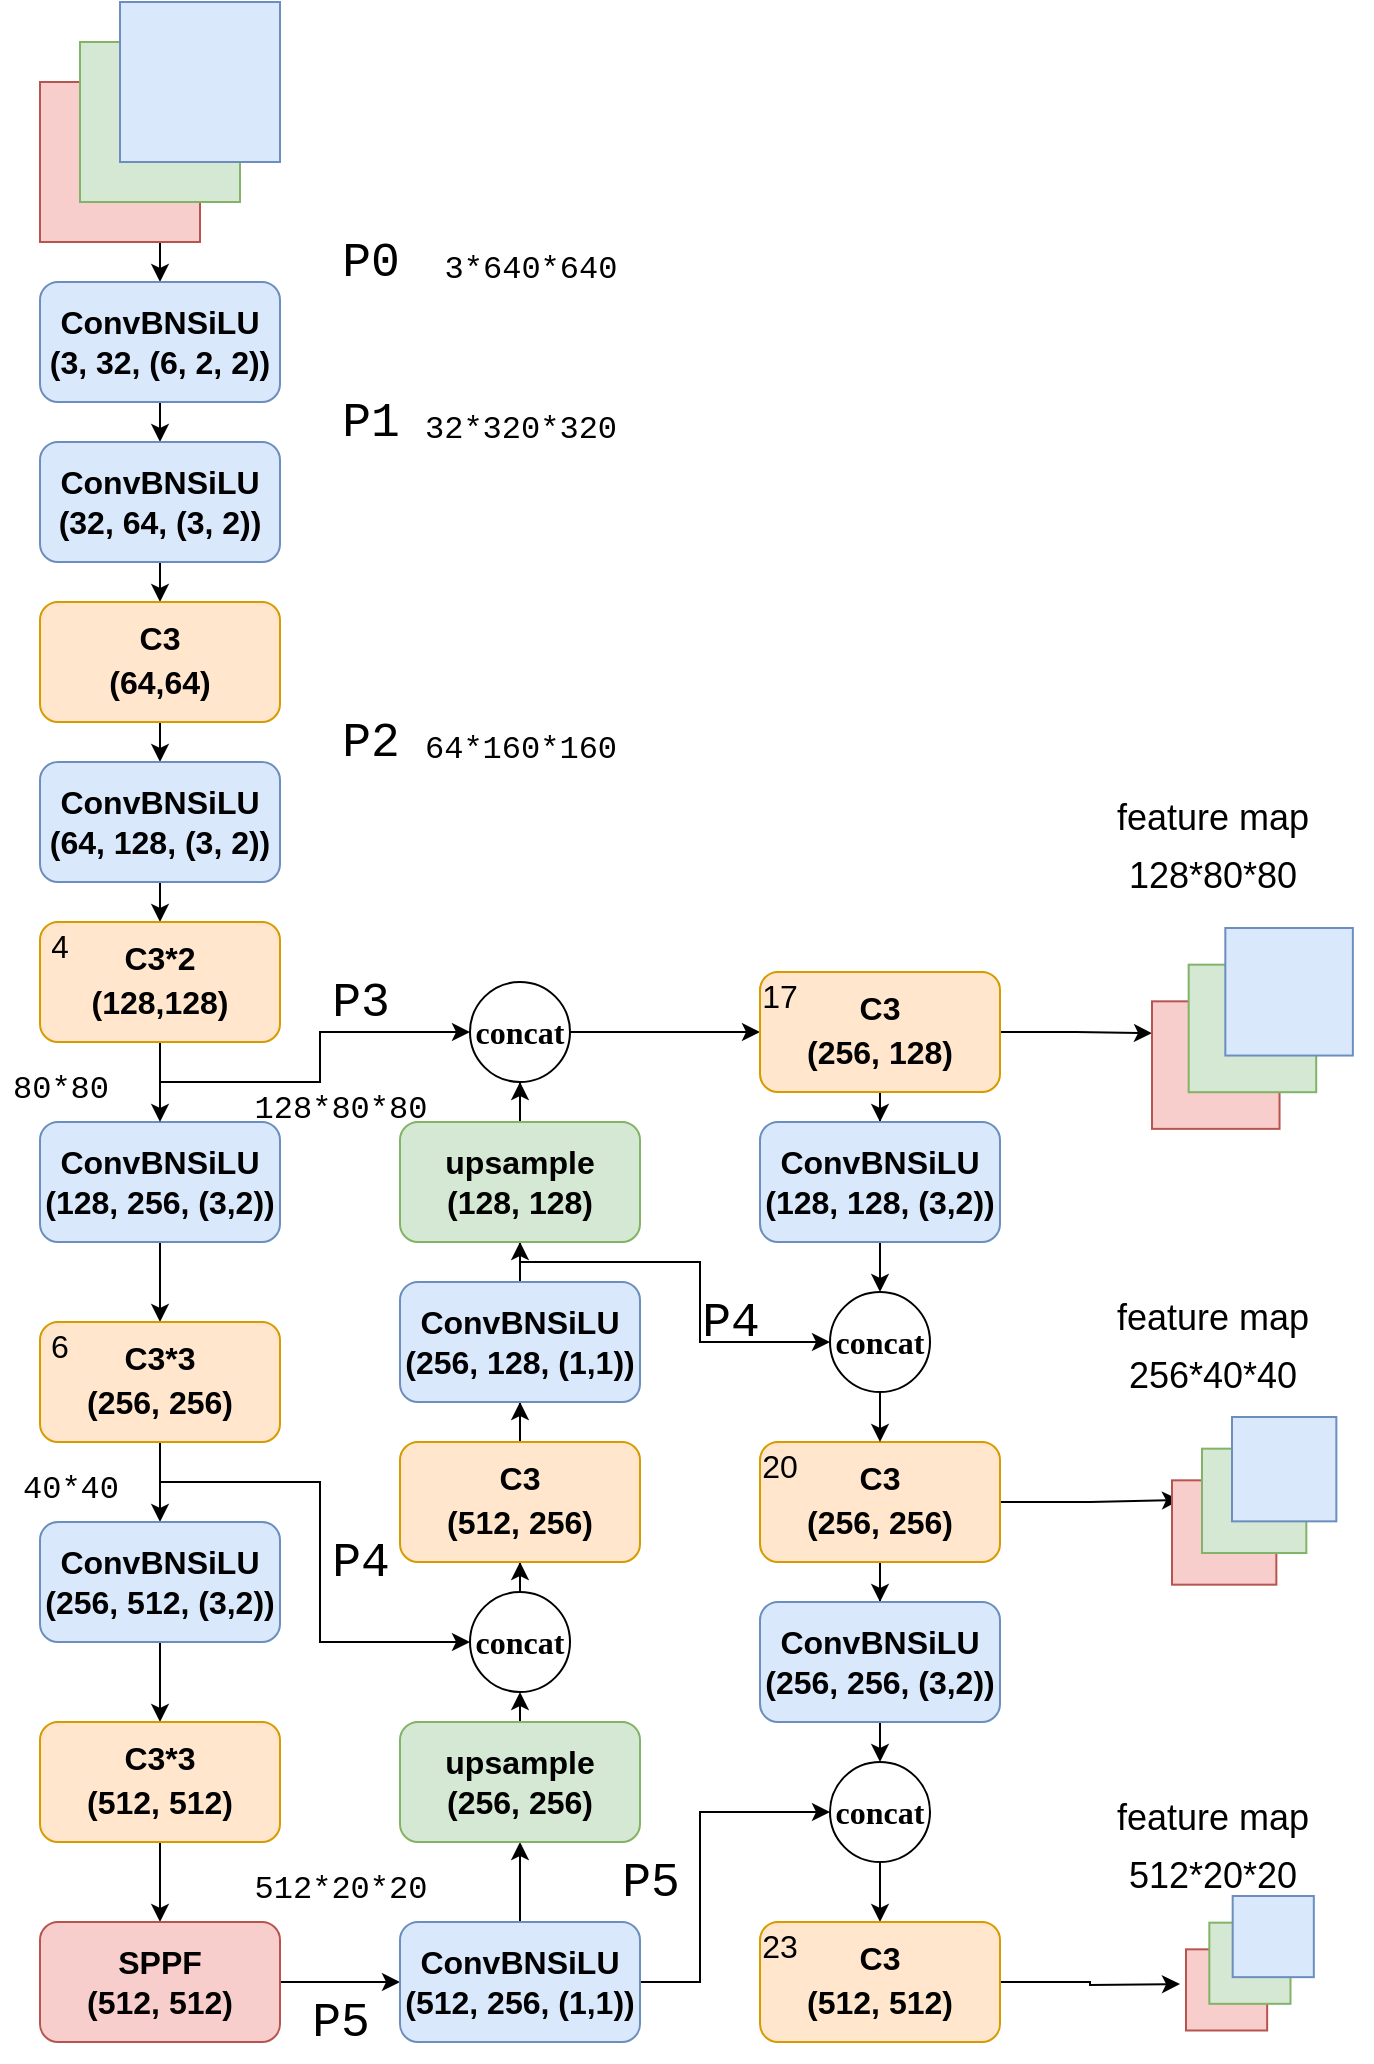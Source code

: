 <mxfile version="20.8.23" type="github" pages="2">
  <diagram name="第 1 页" id="JUju-SfDc5GeivV5sUrn">
    <mxGraphModel dx="820" dy="890" grid="1" gridSize="10" guides="1" tooltips="1" connect="1" arrows="1" fold="1" page="1" pageScale="1" pageWidth="827" pageHeight="1169" math="0" shadow="0">
      <root>
        <mxCell id="0" />
        <mxCell id="1" parent="0" />
        <mxCell id="3-Fe06T2kwL8zZiIl-PU-5" style="edgeStyle=orthogonalEdgeStyle;rounded=0;orthogonalLoop=1;jettySize=auto;html=1;exitX=0.5;exitY=1;exitDx=0;exitDy=0;" parent="1" source="3-Fe06T2kwL8zZiIl-PU-2" target="3-Fe06T2kwL8zZiIl-PU-4" edge="1">
          <mxGeometry relative="1" as="geometry" />
        </mxCell>
        <mxCell id="3-Fe06T2kwL8zZiIl-PU-10" style="edgeStyle=orthogonalEdgeStyle;rounded=0;orthogonalLoop=1;jettySize=auto;html=1;exitX=0.5;exitY=1;exitDx=0;exitDy=0;entryX=0.5;entryY=0;entryDx=0;entryDy=0;fontFamily=Courier New;fontSize=16;" parent="1" source="3-Fe06T2kwL8zZiIl-PU-4" target="3-Fe06T2kwL8zZiIl-PU-9" edge="1">
          <mxGeometry relative="1" as="geometry" />
        </mxCell>
        <mxCell id="3-Fe06T2kwL8zZiIl-PU-4" value="&lt;font style=&quot;font-size: 16px;&quot;&gt;&lt;b&gt;ConvBNSiLU&lt;br&gt;(3, 32, (6, 2, 2))&lt;/b&gt;&lt;br&gt;&lt;/font&gt;" style="rounded=1;whiteSpace=wrap;html=1;fillColor=#dae8fc;strokeColor=#6c8ebf;" parent="1" vertex="1">
          <mxGeometry x="30" y="260" width="120" height="60" as="geometry" />
        </mxCell>
        <mxCell id="3-Fe06T2kwL8zZiIl-PU-6" value="&lt;span style=&quot;font-weight: normal;&quot;&gt;&lt;font style=&quot;font-size: 16px;&quot; face=&quot;Courier New&quot;&gt;3*640*640&lt;/font&gt;&lt;/span&gt;" style="text;strokeColor=none;fillColor=none;html=1;fontSize=24;fontStyle=1;verticalAlign=middle;align=center;" parent="1" vertex="1">
          <mxGeometry x="225" y="230" width="100" height="40" as="geometry" />
        </mxCell>
        <mxCell id="3-Fe06T2kwL8zZiIl-PU-20" style="edgeStyle=orthogonalEdgeStyle;rounded=0;orthogonalLoop=1;jettySize=auto;html=1;exitX=0.5;exitY=1;exitDx=0;exitDy=0;entryX=0.5;entryY=0;entryDx=0;entryDy=0;fontFamily=Helvetica;fontSize=16;" parent="1" source="3-Fe06T2kwL8zZiIl-PU-9" target="3-Fe06T2kwL8zZiIl-PU-15" edge="1">
          <mxGeometry relative="1" as="geometry" />
        </mxCell>
        <mxCell id="3-Fe06T2kwL8zZiIl-PU-9" value="&lt;font style=&quot;font-size: 16px;&quot;&gt;&lt;b&gt;ConvBNSiLU&lt;br&gt;(32, 64, (3, 2))&lt;/b&gt;&lt;br&gt;&lt;/font&gt;" style="rounded=1;whiteSpace=wrap;html=1;fillColor=#dae8fc;strokeColor=#6c8ebf;" parent="1" vertex="1">
          <mxGeometry x="30" y="340" width="120" height="60" as="geometry" />
        </mxCell>
        <mxCell id="3-Fe06T2kwL8zZiIl-PU-11" value="&lt;span style=&quot;font-weight: normal;&quot;&gt;&lt;font style=&quot;font-size: 16px;&quot; face=&quot;Courier New&quot;&gt;32*320*320&lt;/font&gt;&lt;/span&gt;" style="text;strokeColor=none;fillColor=none;html=1;fontSize=24;fontStyle=1;verticalAlign=middle;align=center;" parent="1" vertex="1">
          <mxGeometry x="220" y="320" width="100" height="20" as="geometry" />
        </mxCell>
        <mxCell id="3-Fe06T2kwL8zZiIl-PU-29" style="edgeStyle=orthogonalEdgeStyle;rounded=0;orthogonalLoop=1;jettySize=auto;html=1;exitX=0.5;exitY=1;exitDx=0;exitDy=0;entryX=0.5;entryY=0;entryDx=0;entryDy=0;fontFamily=Helvetica;fontSize=16;" parent="1" source="3-Fe06T2kwL8zZiIl-PU-15" target="3-Fe06T2kwL8zZiIl-PU-23" edge="1">
          <mxGeometry relative="1" as="geometry" />
        </mxCell>
        <mxCell id="3-Fe06T2kwL8zZiIl-PU-15" value="&lt;font face=&quot;Helvetica&quot; style=&quot;font-size: 16px;&quot;&gt;&lt;b&gt;C3&lt;br&gt;(64,64)&lt;/b&gt;&lt;/font&gt;" style="rounded=1;whiteSpace=wrap;html=1;fontFamily=Courier New;fontSize=16;fillColor=#ffe6cc;strokeColor=#d79b00;" parent="1" vertex="1">
          <mxGeometry x="30" y="420" width="120" height="60" as="geometry" />
        </mxCell>
        <mxCell id="3-Fe06T2kwL8zZiIl-PU-30" style="edgeStyle=orthogonalEdgeStyle;rounded=0;orthogonalLoop=1;jettySize=auto;html=1;exitX=0.5;exitY=1;exitDx=0;exitDy=0;entryX=0.5;entryY=0;entryDx=0;entryDy=0;fontFamily=Helvetica;fontSize=16;" parent="1" source="3-Fe06T2kwL8zZiIl-PU-23" target="3-Fe06T2kwL8zZiIl-PU-25" edge="1">
          <mxGeometry relative="1" as="geometry" />
        </mxCell>
        <mxCell id="3-Fe06T2kwL8zZiIl-PU-23" value="&lt;font style=&quot;font-size: 16px;&quot;&gt;&lt;b&gt;ConvBNSiLU&lt;br&gt;(64, 128, (3, 2))&lt;/b&gt;&lt;br&gt;&lt;/font&gt;" style="rounded=1;whiteSpace=wrap;html=1;fillColor=#dae8fc;strokeColor=#6c8ebf;" parent="1" vertex="1">
          <mxGeometry x="30" y="500" width="120" height="60" as="geometry" />
        </mxCell>
        <mxCell id="3-Fe06T2kwL8zZiIl-PU-33" value="" style="edgeStyle=orthogonalEdgeStyle;rounded=0;orthogonalLoop=1;jettySize=auto;html=1;fontFamily=Helvetica;fontSize=16;" parent="1" source="3-Fe06T2kwL8zZiIl-PU-24" target="3-Fe06T2kwL8zZiIl-PU-26" edge="1">
          <mxGeometry relative="1" as="geometry" />
        </mxCell>
        <mxCell id="3-Fe06T2kwL8zZiIl-PU-24" value="&lt;font style=&quot;font-size: 16px;&quot;&gt;&lt;b&gt;ConvBNSiLU&lt;br&gt;(128, 256, (3,2))&lt;/b&gt;&lt;br&gt;&lt;/font&gt;" style="rounded=1;whiteSpace=wrap;html=1;fillColor=#dae8fc;strokeColor=#6c8ebf;" parent="1" vertex="1">
          <mxGeometry x="30" y="680" width="120" height="60" as="geometry" />
        </mxCell>
        <mxCell id="3-Fe06T2kwL8zZiIl-PU-32" style="edgeStyle=orthogonalEdgeStyle;rounded=0;orthogonalLoop=1;jettySize=auto;html=1;exitX=0.5;exitY=1;exitDx=0;exitDy=0;entryX=0.5;entryY=0;entryDx=0;entryDy=0;fontFamily=Helvetica;fontSize=16;" parent="1" source="3-Fe06T2kwL8zZiIl-PU-25" target="3-Fe06T2kwL8zZiIl-PU-24" edge="1">
          <mxGeometry relative="1" as="geometry" />
        </mxCell>
        <mxCell id="3-Fe06T2kwL8zZiIl-PU-25" value="&lt;font face=&quot;Helvetica&quot; style=&quot;font-size: 16px;&quot;&gt;&lt;b&gt;C3*2&lt;br&gt;(128,128)&lt;/b&gt;&lt;/font&gt;" style="rounded=1;whiteSpace=wrap;html=1;fontFamily=Courier New;fontSize=16;fillColor=#ffe6cc;strokeColor=#d79b00;" parent="1" vertex="1">
          <mxGeometry x="30" y="580" width="120" height="60" as="geometry" />
        </mxCell>
        <mxCell id="3-Fe06T2kwL8zZiIl-PU-34" value="" style="edgeStyle=orthogonalEdgeStyle;rounded=0;orthogonalLoop=1;jettySize=auto;html=1;fontFamily=Helvetica;fontSize=16;" parent="1" source="3-Fe06T2kwL8zZiIl-PU-26" target="3-Fe06T2kwL8zZiIl-PU-27" edge="1">
          <mxGeometry relative="1" as="geometry" />
        </mxCell>
        <mxCell id="3-Fe06T2kwL8zZiIl-PU-26" value="&lt;font face=&quot;Helvetica&quot; style=&quot;font-size: 16px;&quot;&gt;&lt;b&gt;C3*3&lt;br&gt;(256, 256)&lt;/b&gt;&lt;/font&gt;" style="rounded=1;whiteSpace=wrap;html=1;fontFamily=Courier New;fontSize=16;fillColor=#ffe6cc;strokeColor=#d79b00;" parent="1" vertex="1">
          <mxGeometry x="30" y="780" width="120" height="60" as="geometry" />
        </mxCell>
        <mxCell id="3-Fe06T2kwL8zZiIl-PU-35" value="" style="edgeStyle=orthogonalEdgeStyle;rounded=0;orthogonalLoop=1;jettySize=auto;html=1;fontFamily=Helvetica;fontSize=16;" parent="1" source="3-Fe06T2kwL8zZiIl-PU-27" target="3-Fe06T2kwL8zZiIl-PU-28" edge="1">
          <mxGeometry relative="1" as="geometry" />
        </mxCell>
        <mxCell id="3-Fe06T2kwL8zZiIl-PU-27" value="&lt;font style=&quot;font-size: 16px;&quot;&gt;&lt;b&gt;ConvBNSiLU&lt;br&gt;(256, 512, (3,2))&lt;/b&gt;&lt;br&gt;&lt;/font&gt;" style="rounded=1;whiteSpace=wrap;html=1;fillColor=#dae8fc;strokeColor=#6c8ebf;" parent="1" vertex="1">
          <mxGeometry x="30" y="880" width="120" height="60" as="geometry" />
        </mxCell>
        <mxCell id="gwOte5Hnuhn8S0Q1IBPA-8" style="edgeStyle=orthogonalEdgeStyle;rounded=0;orthogonalLoop=1;jettySize=auto;html=1;exitX=0.5;exitY=1;exitDx=0;exitDy=0;entryX=0.5;entryY=0;entryDx=0;entryDy=0;fontFamily=Helvetica;fontSize=16;" parent="1" source="3-Fe06T2kwL8zZiIl-PU-28" target="gwOte5Hnuhn8S0Q1IBPA-7" edge="1">
          <mxGeometry relative="1" as="geometry" />
        </mxCell>
        <mxCell id="3-Fe06T2kwL8zZiIl-PU-28" value="&lt;font face=&quot;Helvetica&quot; style=&quot;font-size: 16px;&quot;&gt;&lt;b&gt;C3*3&lt;br&gt;(512, 512)&lt;/b&gt;&lt;/font&gt;" style="rounded=1;whiteSpace=wrap;html=1;fontFamily=Courier New;fontSize=16;fillColor=#ffe6cc;strokeColor=#d79b00;" parent="1" vertex="1">
          <mxGeometry x="30" y="980" width="120" height="60" as="geometry" />
        </mxCell>
        <mxCell id="gwOte5Hnuhn8S0Q1IBPA-1" value="&lt;span style=&quot;font-weight: normal;&quot;&gt;&lt;font style=&quot;font-size: 16px;&quot; face=&quot;Courier New&quot;&gt;64*160*160&lt;/font&gt;&lt;/span&gt;" style="text;strokeColor=none;fillColor=none;html=1;fontSize=24;fontStyle=1;verticalAlign=middle;align=center;" parent="1" vertex="1">
          <mxGeometry x="220" y="480" width="100" height="20" as="geometry" />
        </mxCell>
        <mxCell id="gwOte5Hnuhn8S0Q1IBPA-2" value="&lt;span style=&quot;font-weight: normal;&quot;&gt;&lt;font style=&quot;font-size: 16px;&quot; face=&quot;Courier New&quot;&gt;128*80*80&lt;/font&gt;&lt;/span&gt;" style="text;strokeColor=none;fillColor=none;html=1;fontSize=24;fontStyle=1;verticalAlign=middle;align=center;" parent="1" vertex="1">
          <mxGeometry x="130" y="650" width="100" height="40" as="geometry" />
        </mxCell>
        <mxCell id="gwOte5Hnuhn8S0Q1IBPA-3" value="&lt;span style=&quot;font-weight: normal;&quot;&gt;&lt;font style=&quot;font-size: 16px;&quot; face=&quot;Courier New&quot;&gt;80*80&lt;/font&gt;&lt;/span&gt;" style="text;strokeColor=none;fillColor=none;html=1;fontSize=24;fontStyle=1;verticalAlign=middle;align=center;" parent="1" vertex="1">
          <mxGeometry x="10" y="640" width="60" height="40" as="geometry" />
        </mxCell>
        <mxCell id="gwOte5Hnuhn8S0Q1IBPA-5" value="&lt;span style=&quot;font-weight: normal;&quot;&gt;&lt;font style=&quot;font-size: 16px;&quot; face=&quot;Courier New&quot;&gt;40*40&lt;/font&gt;&lt;/span&gt;" style="text;strokeColor=none;fillColor=none;html=1;fontSize=24;fontStyle=1;verticalAlign=middle;align=center;" parent="1" vertex="1">
          <mxGeometry x="20" y="840" width="50" height="40" as="geometry" />
        </mxCell>
        <mxCell id="cU7MSdv4xx69I2tBe95h-2" style="edgeStyle=orthogonalEdgeStyle;rounded=0;orthogonalLoop=1;jettySize=auto;html=1;exitX=1;exitY=0.5;exitDx=0;exitDy=0;entryX=0;entryY=0.5;entryDx=0;entryDy=0;" parent="1" source="gwOte5Hnuhn8S0Q1IBPA-7" target="cU7MSdv4xx69I2tBe95h-1" edge="1">
          <mxGeometry relative="1" as="geometry" />
        </mxCell>
        <mxCell id="gwOte5Hnuhn8S0Q1IBPA-7" value="&lt;b&gt;SPPF&lt;br&gt;(512, 512)&lt;/b&gt;" style="rounded=1;whiteSpace=wrap;html=1;fontFamily=Helvetica;fontSize=16;fillColor=#f8cecc;strokeColor=#b85450;" parent="1" vertex="1">
          <mxGeometry x="30" y="1080" width="120" height="60" as="geometry" />
        </mxCell>
        <mxCell id="gwOte5Hnuhn8S0Q1IBPA-9" value="&lt;span style=&quot;font-weight: normal;&quot;&gt;&lt;font style=&quot;font-size: 16px;&quot; face=&quot;Courier New&quot;&gt;512*20*20&lt;/font&gt;&lt;/span&gt;" style="text;strokeColor=none;fillColor=none;html=1;fontSize=24;fontStyle=1;verticalAlign=middle;align=center;" parent="1" vertex="1">
          <mxGeometry x="130" y="1040" width="100" height="40" as="geometry" />
        </mxCell>
        <mxCell id="cU7MSdv4xx69I2tBe95h-8" style="edgeStyle=orthogonalEdgeStyle;rounded=0;orthogonalLoop=1;jettySize=auto;html=1;exitX=0.5;exitY=0;exitDx=0;exitDy=0;fontSize=16;" parent="1" source="cU7MSdv4xx69I2tBe95h-1" target="cU7MSdv4xx69I2tBe95h-4" edge="1">
          <mxGeometry relative="1" as="geometry" />
        </mxCell>
        <mxCell id="cU7MSdv4xx69I2tBe95h-38" value="" style="edgeStyle=orthogonalEdgeStyle;rounded=0;orthogonalLoop=1;jettySize=auto;html=1;fontSize=16;" parent="1" source="cU7MSdv4xx69I2tBe95h-1" target="cU7MSdv4xx69I2tBe95h-36" edge="1">
          <mxGeometry relative="1" as="geometry">
            <Array as="points">
              <mxPoint x="360" y="1110" />
              <mxPoint x="360" y="1025" />
            </Array>
          </mxGeometry>
        </mxCell>
        <mxCell id="cU7MSdv4xx69I2tBe95h-1" value="&lt;font style=&quot;font-size: 16px;&quot;&gt;&lt;b&gt;ConvBNSiLU&lt;br&gt;(512, 256, (1,1))&lt;/b&gt;&lt;br&gt;&lt;/font&gt;" style="rounded=1;whiteSpace=wrap;html=1;fillColor=#dae8fc;strokeColor=#6c8ebf;" parent="1" vertex="1">
          <mxGeometry x="210" y="1080" width="120" height="60" as="geometry" />
        </mxCell>
        <mxCell id="cU7MSdv4xx69I2tBe95h-7" style="edgeStyle=orthogonalEdgeStyle;rounded=0;orthogonalLoop=1;jettySize=auto;html=1;exitX=0.5;exitY=0;exitDx=0;exitDy=0;entryX=0.5;entryY=1;entryDx=0;entryDy=0;fontSize=16;" parent="1" source="cU7MSdv4xx69I2tBe95h-4" target="cU7MSdv4xx69I2tBe95h-6" edge="1">
          <mxGeometry relative="1" as="geometry" />
        </mxCell>
        <mxCell id="cU7MSdv4xx69I2tBe95h-4" value="&lt;font style=&quot;font-size: 16px;&quot;&gt;&lt;b&gt;upsample&lt;br&gt;(256, 256)&lt;br&gt;&lt;/b&gt;&lt;/font&gt;" style="rounded=1;whiteSpace=wrap;html=1;fillColor=#d5e8d4;strokeColor=#82b366;" parent="1" vertex="1">
          <mxGeometry x="210" y="980" width="120" height="60" as="geometry" />
        </mxCell>
        <mxCell id="cU7MSdv4xx69I2tBe95h-5" value="" style="endArrow=classic;html=1;rounded=0;fontSize=16;entryX=0;entryY=0.5;entryDx=0;entryDy=0;" parent="1" target="cU7MSdv4xx69I2tBe95h-6" edge="1">
          <mxGeometry width="50" height="50" relative="1" as="geometry">
            <mxPoint x="90" y="860" as="sourcePoint" />
            <mxPoint x="200" y="900" as="targetPoint" />
            <Array as="points">
              <mxPoint x="170" y="860" />
              <mxPoint x="170" y="940" />
            </Array>
          </mxGeometry>
        </mxCell>
        <mxCell id="cU7MSdv4xx69I2tBe95h-13" value="" style="edgeStyle=orthogonalEdgeStyle;rounded=0;orthogonalLoop=1;jettySize=auto;html=1;fontSize=16;" parent="1" source="cU7MSdv4xx69I2tBe95h-6" target="cU7MSdv4xx69I2tBe95h-12" edge="1">
          <mxGeometry relative="1" as="geometry" />
        </mxCell>
        <mxCell id="cU7MSdv4xx69I2tBe95h-6" value="&lt;b&gt;&lt;font face=&quot;Garamond&quot;&gt;concat&lt;/font&gt;&lt;/b&gt;" style="ellipse;whiteSpace=wrap;html=1;aspect=fixed;fontSize=16;" parent="1" vertex="1">
          <mxGeometry x="245" y="915" width="50" height="50" as="geometry" />
        </mxCell>
        <mxCell id="cU7MSdv4xx69I2tBe95h-15" value="" style="edgeStyle=orthogonalEdgeStyle;rounded=0;orthogonalLoop=1;jettySize=auto;html=1;fontSize=16;" parent="1" source="cU7MSdv4xx69I2tBe95h-12" target="cU7MSdv4xx69I2tBe95h-14" edge="1">
          <mxGeometry relative="1" as="geometry" />
        </mxCell>
        <mxCell id="cU7MSdv4xx69I2tBe95h-12" value="&lt;font face=&quot;Helvetica&quot; style=&quot;font-size: 16px;&quot;&gt;&lt;b&gt;C3&lt;br&gt;(512, 256)&lt;/b&gt;&lt;/font&gt;" style="rounded=1;whiteSpace=wrap;html=1;fontFamily=Courier New;fontSize=16;fillColor=#ffe6cc;strokeColor=#d79b00;" parent="1" vertex="1">
          <mxGeometry x="210" y="840" width="120" height="60" as="geometry" />
        </mxCell>
        <mxCell id="cU7MSdv4xx69I2tBe95h-17" value="" style="edgeStyle=orthogonalEdgeStyle;rounded=0;orthogonalLoop=1;jettySize=auto;html=1;fontSize=16;" parent="1" source="cU7MSdv4xx69I2tBe95h-14" target="cU7MSdv4xx69I2tBe95h-16" edge="1">
          <mxGeometry relative="1" as="geometry" />
        </mxCell>
        <mxCell id="cU7MSdv4xx69I2tBe95h-14" value="&lt;font style=&quot;font-size: 16px;&quot;&gt;&lt;b&gt;ConvBNSiLU&lt;br&gt;(256, 128, (1,1))&lt;/b&gt;&lt;br&gt;&lt;/font&gt;" style="rounded=1;whiteSpace=wrap;html=1;fillColor=#dae8fc;strokeColor=#6c8ebf;" parent="1" vertex="1">
          <mxGeometry x="210" y="760" width="120" height="60" as="geometry" />
        </mxCell>
        <mxCell id="cU7MSdv4xx69I2tBe95h-19" value="" style="edgeStyle=orthogonalEdgeStyle;rounded=0;orthogonalLoop=1;jettySize=auto;html=1;fontSize=16;" parent="1" source="cU7MSdv4xx69I2tBe95h-16" target="cU7MSdv4xx69I2tBe95h-18" edge="1">
          <mxGeometry relative="1" as="geometry" />
        </mxCell>
        <mxCell id="cU7MSdv4xx69I2tBe95h-16" value="&lt;font style=&quot;font-size: 16px;&quot;&gt;&lt;b&gt;upsample&lt;br&gt;(128, 128)&lt;br&gt;&lt;/b&gt;&lt;/font&gt;" style="rounded=1;whiteSpace=wrap;html=1;fillColor=#d5e8d4;strokeColor=#82b366;" parent="1" vertex="1">
          <mxGeometry x="210" y="680" width="120" height="60" as="geometry" />
        </mxCell>
        <mxCell id="cU7MSdv4xx69I2tBe95h-24" value="" style="edgeStyle=orthogonalEdgeStyle;rounded=0;orthogonalLoop=1;jettySize=auto;html=1;fontSize=16;" parent="1" source="cU7MSdv4xx69I2tBe95h-18" target="cU7MSdv4xx69I2tBe95h-23" edge="1">
          <mxGeometry relative="1" as="geometry" />
        </mxCell>
        <mxCell id="cU7MSdv4xx69I2tBe95h-18" value="&lt;b&gt;&lt;font face=&quot;Garamond&quot;&gt;concat&lt;/font&gt;&lt;/b&gt;" style="ellipse;whiteSpace=wrap;html=1;aspect=fixed;fontSize=16;" parent="1" vertex="1">
          <mxGeometry x="245" y="610" width="50" height="50" as="geometry" />
        </mxCell>
        <mxCell id="cU7MSdv4xx69I2tBe95h-20" value="" style="endArrow=classic;html=1;rounded=0;fontSize=16;entryX=0;entryY=0.5;entryDx=0;entryDy=0;" parent="1" target="cU7MSdv4xx69I2tBe95h-18" edge="1">
          <mxGeometry width="50" height="50" relative="1" as="geometry">
            <mxPoint x="90" y="660" as="sourcePoint" />
            <mxPoint x="410" y="370" as="targetPoint" />
            <Array as="points">
              <mxPoint x="170" y="660" />
              <mxPoint x="170" y="635" />
            </Array>
          </mxGeometry>
        </mxCell>
        <mxCell id="cU7MSdv4xx69I2tBe95h-21" value="&lt;span style=&quot;font-weight: normal;&quot;&gt;&lt;font face=&quot;Courier New&quot;&gt;P4&lt;/font&gt;&lt;/span&gt;" style="text;strokeColor=none;fillColor=none;html=1;fontSize=24;fontStyle=1;verticalAlign=middle;align=center;" parent="1" vertex="1">
          <mxGeometry x="140" y="880" width="100" height="40" as="geometry" />
        </mxCell>
        <mxCell id="cU7MSdv4xx69I2tBe95h-22" value="&lt;span style=&quot;font-weight: normal;&quot;&gt;&lt;font face=&quot;Courier New&quot;&gt;P3&lt;/font&gt;&lt;/span&gt;" style="text;strokeColor=none;fillColor=none;html=1;fontSize=24;fontStyle=1;verticalAlign=middle;align=center;" parent="1" vertex="1">
          <mxGeometry x="140" y="600" width="100" height="40" as="geometry" />
        </mxCell>
        <mxCell id="cU7MSdv4xx69I2tBe95h-28" value="" style="edgeStyle=orthogonalEdgeStyle;rounded=0;orthogonalLoop=1;jettySize=auto;html=1;fontSize=16;" parent="1" source="cU7MSdv4xx69I2tBe95h-23" target="cU7MSdv4xx69I2tBe95h-27" edge="1">
          <mxGeometry relative="1" as="geometry" />
        </mxCell>
        <mxCell id="cU7MSdv4xx69I2tBe95h-63" style="edgeStyle=orthogonalEdgeStyle;rounded=0;orthogonalLoop=1;jettySize=auto;html=1;exitX=1;exitY=0.5;exitDx=0;exitDy=0;fontSize=16;entryX=0;entryY=0.25;entryDx=0;entryDy=0;" parent="1" source="cU7MSdv4xx69I2tBe95h-23" target="cU7MSdv4xx69I2tBe95h-69" edge="1">
          <mxGeometry relative="1" as="geometry">
            <mxPoint x="560" y="670" as="targetPoint" />
          </mxGeometry>
        </mxCell>
        <mxCell id="cU7MSdv4xx69I2tBe95h-23" value="&lt;font face=&quot;Helvetica&quot; style=&quot;font-size: 16px;&quot;&gt;&lt;b&gt;C3&lt;br&gt;(256, 128)&lt;/b&gt;&lt;/font&gt;" style="rounded=1;whiteSpace=wrap;html=1;fontFamily=Courier New;fontSize=16;fillColor=#ffe6cc;strokeColor=#d79b00;" parent="1" vertex="1">
          <mxGeometry x="390" y="605" width="120" height="60" as="geometry" />
        </mxCell>
        <mxCell id="cU7MSdv4xx69I2tBe95h-55" style="edgeStyle=orthogonalEdgeStyle;rounded=0;orthogonalLoop=1;jettySize=auto;html=1;exitX=0.5;exitY=1;exitDx=0;exitDy=0;fontSize=16;" parent="1" source="cU7MSdv4xx69I2tBe95h-27" target="cU7MSdv4xx69I2tBe95h-53" edge="1">
          <mxGeometry relative="1" as="geometry" />
        </mxCell>
        <mxCell id="cU7MSdv4xx69I2tBe95h-27" value="&lt;font style=&quot;font-size: 16px;&quot;&gt;&lt;b&gt;ConvBNSiLU&lt;br&gt;(128, 128, (3,2))&lt;/b&gt;&lt;br&gt;&lt;/font&gt;" style="rounded=1;whiteSpace=wrap;html=1;fillColor=#dae8fc;strokeColor=#6c8ebf;" parent="1" vertex="1">
          <mxGeometry x="390" y="680" width="120" height="60" as="geometry" />
        </mxCell>
        <mxCell id="cU7MSdv4xx69I2tBe95h-31" value="" style="endArrow=classic;html=1;rounded=0;fontSize=16;entryX=1;entryY=0.75;entryDx=0;entryDy=0;" parent="1" target="cU7MSdv4xx69I2tBe95h-40" edge="1">
          <mxGeometry width="50" height="50" relative="1" as="geometry">
            <mxPoint x="270" y="750" as="sourcePoint" />
            <mxPoint x="390" y="820" as="targetPoint" />
            <Array as="points">
              <mxPoint x="360" y="750" />
              <mxPoint x="360" y="790" />
            </Array>
          </mxGeometry>
        </mxCell>
        <mxCell id="cU7MSdv4xx69I2tBe95h-35" style="edgeStyle=orthogonalEdgeStyle;rounded=0;orthogonalLoop=1;jettySize=auto;html=1;exitX=0.5;exitY=1;exitDx=0;exitDy=0;fontSize=16;" parent="1" source="cU7MSdv4xx69I2tBe95h-32" target="cU7MSdv4xx69I2tBe95h-34" edge="1">
          <mxGeometry relative="1" as="geometry" />
        </mxCell>
        <mxCell id="cU7MSdv4xx69I2tBe95h-64" style="edgeStyle=orthogonalEdgeStyle;rounded=0;orthogonalLoop=1;jettySize=auto;html=1;exitX=1;exitY=0.5;exitDx=0;exitDy=0;fontSize=16;" parent="1" source="cU7MSdv4xx69I2tBe95h-32" edge="1">
          <mxGeometry relative="1" as="geometry">
            <mxPoint x="600" y="869" as="targetPoint" />
          </mxGeometry>
        </mxCell>
        <mxCell id="cU7MSdv4xx69I2tBe95h-32" value="&lt;font face=&quot;Helvetica&quot; style=&quot;font-size: 16px;&quot;&gt;&lt;b&gt;C3&lt;br&gt;(256, 256)&lt;/b&gt;&lt;/font&gt;" style="rounded=1;whiteSpace=wrap;html=1;fontFamily=Courier New;fontSize=16;fillColor=#ffe6cc;strokeColor=#d79b00;" parent="1" vertex="1">
          <mxGeometry x="390" y="840" width="120" height="60" as="geometry" />
        </mxCell>
        <mxCell id="cU7MSdv4xx69I2tBe95h-37" style="edgeStyle=orthogonalEdgeStyle;rounded=0;orthogonalLoop=1;jettySize=auto;html=1;exitX=0.5;exitY=1;exitDx=0;exitDy=0;entryX=0.5;entryY=0;entryDx=0;entryDy=0;fontSize=16;" parent="1" source="cU7MSdv4xx69I2tBe95h-34" target="cU7MSdv4xx69I2tBe95h-36" edge="1">
          <mxGeometry relative="1" as="geometry" />
        </mxCell>
        <mxCell id="cU7MSdv4xx69I2tBe95h-34" value="&lt;font style=&quot;font-size: 16px;&quot;&gt;&lt;b&gt;ConvBNSiLU&lt;br&gt;(256, 256, (3,2))&lt;/b&gt;&lt;br&gt;&lt;/font&gt;" style="rounded=1;whiteSpace=wrap;html=1;fillColor=#dae8fc;strokeColor=#6c8ebf;" parent="1" vertex="1">
          <mxGeometry x="390" y="920" width="120" height="60" as="geometry" />
        </mxCell>
        <mxCell id="cU7MSdv4xx69I2tBe95h-60" style="edgeStyle=orthogonalEdgeStyle;rounded=0;orthogonalLoop=1;jettySize=auto;html=1;exitX=0.5;exitY=1;exitDx=0;exitDy=0;entryX=0.5;entryY=0;entryDx=0;entryDy=0;fontSize=16;" parent="1" source="cU7MSdv4xx69I2tBe95h-36" target="cU7MSdv4xx69I2tBe95h-57" edge="1">
          <mxGeometry relative="1" as="geometry" />
        </mxCell>
        <mxCell id="cU7MSdv4xx69I2tBe95h-36" value="&lt;b&gt;&lt;font face=&quot;Garamond&quot;&gt;concat&lt;/font&gt;&lt;/b&gt;" style="ellipse;whiteSpace=wrap;html=1;aspect=fixed;fontSize=16;" parent="1" vertex="1">
          <mxGeometry x="425" y="1000" width="50" height="50" as="geometry" />
        </mxCell>
        <mxCell id="cU7MSdv4xx69I2tBe95h-40" value="&lt;span style=&quot;font-weight: normal;&quot;&gt;&lt;font face=&quot;Courier New&quot;&gt;P4&lt;/font&gt;&lt;/span&gt;" style="text;strokeColor=none;fillColor=none;html=1;fontSize=24;fontStyle=1;verticalAlign=middle;align=center;" parent="1" vertex="1">
          <mxGeometry x="325" y="760" width="100" height="40" as="geometry" />
        </mxCell>
        <mxCell id="cU7MSdv4xx69I2tBe95h-41" value="&lt;span style=&quot;font-weight: normal;&quot;&gt;&lt;font face=&quot;Courier New&quot;&gt;P2&lt;/font&gt;&lt;/span&gt;" style="text;strokeColor=none;fillColor=none;html=1;fontSize=24;fontStyle=1;verticalAlign=middle;align=center;" parent="1" vertex="1">
          <mxGeometry x="145" y="475" width="100" height="30" as="geometry" />
        </mxCell>
        <mxCell id="cU7MSdv4xx69I2tBe95h-42" value="&lt;span style=&quot;font-weight: normal;&quot;&gt;&lt;font face=&quot;Courier New&quot;&gt;P1&lt;/font&gt;&lt;/span&gt;" style="text;strokeColor=none;fillColor=none;html=1;fontSize=24;fontStyle=1;verticalAlign=middle;align=center;" parent="1" vertex="1">
          <mxGeometry x="175" y="320" width="40" height="20" as="geometry" />
        </mxCell>
        <mxCell id="cU7MSdv4xx69I2tBe95h-43" value="&lt;span style=&quot;font-weight: normal;&quot;&gt;&lt;font face=&quot;Courier New&quot;&gt;P0&lt;/font&gt;&lt;/span&gt;" style="text;strokeColor=none;fillColor=none;html=1;fontSize=24;fontStyle=1;verticalAlign=middle;align=center;" parent="1" vertex="1">
          <mxGeometry x="175" y="240" width="40" height="20" as="geometry" />
        </mxCell>
        <mxCell id="cU7MSdv4xx69I2tBe95h-45" value="&lt;span style=&quot;font-weight: normal;&quot;&gt;&lt;font face=&quot;Courier New&quot;&gt;P5&lt;/font&gt;&lt;/span&gt;" style="text;strokeColor=none;fillColor=none;html=1;fontSize=24;fontStyle=1;verticalAlign=middle;align=center;" parent="1" vertex="1">
          <mxGeometry x="320" y="1040" width="30" height="40" as="geometry" />
        </mxCell>
        <UserObject label="6" placeholders="1" name="Variable" id="cU7MSdv4xx69I2tBe95h-46">
          <mxCell style="text;html=1;strokeColor=none;fillColor=none;align=center;verticalAlign=middle;whiteSpace=wrap;overflow=hidden;fontSize=16;" parent="1" vertex="1">
            <mxGeometry x="30" y="780" width="20" height="20" as="geometry" />
          </mxCell>
        </UserObject>
        <UserObject label="4" placeholders="1" name="Variable" id="cU7MSdv4xx69I2tBe95h-47">
          <mxCell style="text;html=1;strokeColor=none;fillColor=none;align=center;verticalAlign=middle;whiteSpace=wrap;overflow=hidden;fontSize=16;" parent="1" vertex="1">
            <mxGeometry x="30" y="580" width="20" height="20" as="geometry" />
          </mxCell>
        </UserObject>
        <UserObject label="17" placeholders="1" name="Variable" id="cU7MSdv4xx69I2tBe95h-50">
          <mxCell style="text;html=1;strokeColor=none;fillColor=none;align=center;verticalAlign=middle;whiteSpace=wrap;overflow=hidden;fontSize=16;" parent="1" vertex="1">
            <mxGeometry x="390" y="605" width="20" height="20" as="geometry" />
          </mxCell>
        </UserObject>
        <mxCell id="cU7MSdv4xx69I2tBe95h-56" value="" style="edgeStyle=orthogonalEdgeStyle;rounded=0;orthogonalLoop=1;jettySize=auto;html=1;fontSize=16;" parent="1" source="cU7MSdv4xx69I2tBe95h-53" target="cU7MSdv4xx69I2tBe95h-32" edge="1">
          <mxGeometry relative="1" as="geometry" />
        </mxCell>
        <mxCell id="cU7MSdv4xx69I2tBe95h-53" value="&lt;b&gt;&lt;font face=&quot;Garamond&quot;&gt;concat&lt;/font&gt;&lt;/b&gt;" style="ellipse;whiteSpace=wrap;html=1;aspect=fixed;fontSize=16;" parent="1" vertex="1">
          <mxGeometry x="425" y="765" width="50" height="50" as="geometry" />
        </mxCell>
        <mxCell id="cU7MSdv4xx69I2tBe95h-65" style="edgeStyle=orthogonalEdgeStyle;rounded=0;orthogonalLoop=1;jettySize=auto;html=1;exitX=1;exitY=0.5;exitDx=0;exitDy=0;fontSize=16;" parent="1" source="cU7MSdv4xx69I2tBe95h-57" edge="1">
          <mxGeometry relative="1" as="geometry">
            <mxPoint x="600" y="1111" as="targetPoint" />
          </mxGeometry>
        </mxCell>
        <mxCell id="cU7MSdv4xx69I2tBe95h-57" value="&lt;font face=&quot;Helvetica&quot; style=&quot;font-size: 16px;&quot;&gt;&lt;b&gt;C3&lt;br&gt;(512, 512)&lt;/b&gt;&lt;/font&gt;" style="rounded=1;whiteSpace=wrap;html=1;fontFamily=Courier New;fontSize=16;fillColor=#ffe6cc;strokeColor=#d79b00;" parent="1" vertex="1">
          <mxGeometry x="390" y="1080" width="120" height="60" as="geometry" />
        </mxCell>
        <mxCell id="cU7MSdv4xx69I2tBe95h-59" value="&lt;span style=&quot;font-weight: normal;&quot;&gt;&lt;font face=&quot;Courier New&quot;&gt;P5&lt;/font&gt;&lt;/span&gt;" style="text;strokeColor=none;fillColor=none;html=1;fontSize=24;fontStyle=1;verticalAlign=middle;align=center;" parent="1" vertex="1">
          <mxGeometry x="165" y="1110" width="30" height="40" as="geometry" />
        </mxCell>
        <UserObject label="20" placeholders="1" name="Variable" id="cU7MSdv4xx69I2tBe95h-61">
          <mxCell style="text;html=1;strokeColor=none;fillColor=none;align=center;verticalAlign=middle;whiteSpace=wrap;overflow=hidden;fontSize=16;" parent="1" vertex="1">
            <mxGeometry x="390" y="840" width="20" height="20" as="geometry" />
          </mxCell>
        </UserObject>
        <UserObject label="23" placeholders="1" name="Variable" id="cU7MSdv4xx69I2tBe95h-62">
          <mxCell style="text;html=1;strokeColor=none;fillColor=none;align=center;verticalAlign=middle;whiteSpace=wrap;overflow=hidden;fontSize=16;" parent="1" vertex="1">
            <mxGeometry x="390" y="1080" width="20" height="20" as="geometry" />
          </mxCell>
        </UserObject>
        <mxCell id="cU7MSdv4xx69I2tBe95h-67" value="" style="group" parent="1" vertex="1" connectable="0">
          <mxGeometry x="30" y="120" width="120" height="120" as="geometry" />
        </mxCell>
        <mxCell id="3-Fe06T2kwL8zZiIl-PU-1" value="" style="whiteSpace=wrap;html=1;aspect=fixed;fillColor=#f8cecc;strokeColor=#b85450;" parent="cU7MSdv4xx69I2tBe95h-67" vertex="1">
          <mxGeometry y="40" width="80" height="80" as="geometry" />
        </mxCell>
        <mxCell id="3-Fe06T2kwL8zZiIl-PU-2" value="" style="whiteSpace=wrap;html=1;aspect=fixed;fillColor=#d5e8d4;strokeColor=#82b366;" parent="cU7MSdv4xx69I2tBe95h-67" vertex="1">
          <mxGeometry x="20" y="20" width="80" height="80" as="geometry" />
        </mxCell>
        <mxCell id="3-Fe06T2kwL8zZiIl-PU-3" value="" style="whiteSpace=wrap;html=1;aspect=fixed;fillColor=#dae8fc;strokeColor=#6c8ebf;" parent="cU7MSdv4xx69I2tBe95h-67" vertex="1">
          <mxGeometry x="40" width="80" height="80" as="geometry" />
        </mxCell>
        <mxCell id="cU7MSdv4xx69I2tBe95h-68" value="" style="group" parent="1" vertex="1" connectable="0">
          <mxGeometry x="586" y="583" width="110" height="110" as="geometry" />
        </mxCell>
        <mxCell id="cU7MSdv4xx69I2tBe95h-69" value="" style="whiteSpace=wrap;html=1;aspect=fixed;fillColor=#f8cecc;strokeColor=#b85450;" parent="cU7MSdv4xx69I2tBe95h-68" vertex="1">
          <mxGeometry y="36.667" width="63.768" height="63.768" as="geometry" />
        </mxCell>
        <mxCell id="cU7MSdv4xx69I2tBe95h-70" value="" style="whiteSpace=wrap;html=1;aspect=fixed;fillColor=#d5e8d4;strokeColor=#82b366;" parent="cU7MSdv4xx69I2tBe95h-68" vertex="1">
          <mxGeometry x="18.333" y="18.333" width="63.768" height="63.768" as="geometry" />
        </mxCell>
        <mxCell id="cU7MSdv4xx69I2tBe95h-71" value="" style="whiteSpace=wrap;html=1;aspect=fixed;fillColor=#dae8fc;strokeColor=#6c8ebf;" parent="cU7MSdv4xx69I2tBe95h-68" vertex="1">
          <mxGeometry x="36.667" width="63.768" height="63.768" as="geometry" />
        </mxCell>
        <mxCell id="cU7MSdv4xx69I2tBe95h-73" value="" style="group" parent="1" vertex="1" connectable="0">
          <mxGeometry x="596" y="827.5" width="90" height="95" as="geometry" />
        </mxCell>
        <mxCell id="cU7MSdv4xx69I2tBe95h-74" value="" style="whiteSpace=wrap;html=1;aspect=fixed;fillColor=#f8cecc;strokeColor=#b85450;" parent="cU7MSdv4xx69I2tBe95h-73" vertex="1">
          <mxGeometry y="31.667" width="52.174" height="52.174" as="geometry" />
        </mxCell>
        <mxCell id="cU7MSdv4xx69I2tBe95h-75" value="" style="whiteSpace=wrap;html=1;aspect=fixed;fillColor=#d5e8d4;strokeColor=#82b366;" parent="cU7MSdv4xx69I2tBe95h-73" vertex="1">
          <mxGeometry x="15" y="15.833" width="52.174" height="52.174" as="geometry" />
        </mxCell>
        <mxCell id="cU7MSdv4xx69I2tBe95h-76" value="" style="whiteSpace=wrap;html=1;aspect=fixed;fillColor=#dae8fc;strokeColor=#6c8ebf;" parent="cU7MSdv4xx69I2tBe95h-73" vertex="1">
          <mxGeometry x="30" width="52.174" height="52.174" as="geometry" />
        </mxCell>
        <mxCell id="cU7MSdv4xx69I2tBe95h-77" value="" style="group" parent="1" vertex="1" connectable="0">
          <mxGeometry x="603" y="1067" width="70" height="80" as="geometry" />
        </mxCell>
        <mxCell id="cU7MSdv4xx69I2tBe95h-78" value="" style="whiteSpace=wrap;html=1;aspect=fixed;fillColor=#f8cecc;strokeColor=#b85450;" parent="cU7MSdv4xx69I2tBe95h-77" vertex="1">
          <mxGeometry y="26.667" width="40.58" height="40.58" as="geometry" />
        </mxCell>
        <mxCell id="cU7MSdv4xx69I2tBe95h-79" value="" style="whiteSpace=wrap;html=1;aspect=fixed;fillColor=#d5e8d4;strokeColor=#82b366;" parent="cU7MSdv4xx69I2tBe95h-77" vertex="1">
          <mxGeometry x="11.667" y="13.333" width="40.58" height="40.58" as="geometry" />
        </mxCell>
        <mxCell id="cU7MSdv4xx69I2tBe95h-80" value="" style="whiteSpace=wrap;html=1;aspect=fixed;fillColor=#dae8fc;strokeColor=#6c8ebf;" parent="cU7MSdv4xx69I2tBe95h-77" vertex="1">
          <mxGeometry x="23.333" width="40.58" height="40.58" as="geometry" />
        </mxCell>
        <mxCell id="cU7MSdv4xx69I2tBe95h-81" value="&lt;span style=&quot;font-weight: normal; font-size: 18px;&quot;&gt;feature map&lt;br&gt;128*80*80&lt;/span&gt;" style="text;strokeColor=none;fillColor=none;html=1;fontSize=24;fontStyle=1;verticalAlign=middle;align=center;" parent="1" vertex="1">
          <mxGeometry x="566" y="510" width="100" height="60" as="geometry" />
        </mxCell>
        <mxCell id="cU7MSdv4xx69I2tBe95h-82" value="&lt;span style=&quot;font-weight: normal; font-size: 18px;&quot;&gt;feature map&lt;br&gt;256*40*40&lt;/span&gt;" style="text;strokeColor=none;fillColor=none;html=1;fontSize=24;fontStyle=1;verticalAlign=middle;align=center;" parent="1" vertex="1">
          <mxGeometry x="566" y="760" width="100" height="60" as="geometry" />
        </mxCell>
        <mxCell id="cU7MSdv4xx69I2tBe95h-83" value="&lt;span style=&quot;font-weight: normal; font-size: 18px;&quot;&gt;feature map&lt;br&gt;512*20*20&lt;/span&gt;" style="text;strokeColor=none;fillColor=none;html=1;fontSize=24;fontStyle=1;verticalAlign=middle;align=center;" parent="1" vertex="1">
          <mxGeometry x="566" y="1010" width="100" height="60" as="geometry" />
        </mxCell>
      </root>
    </mxGraphModel>
  </diagram>
  <diagram id="GJlDIFFBztXIJ6X1yWX1" name="第 2 页">
    <mxGraphModel dx="1050" dy="573" grid="1" gridSize="10" guides="1" tooltips="1" connect="1" arrows="1" fold="1" page="1" pageScale="1" pageWidth="1169" pageHeight="1654" math="0" shadow="0">
      <root>
        <mxCell id="0" />
        <mxCell id="1" parent="0" />
        <mxCell id="npPXy7eBUNXJsES_YA74-1" value="" style="shape=table;startSize=0;container=1;collapsible=0;childLayout=tableLayout;fontSize=16;" vertex="1" parent="1">
          <mxGeometry x="450" y="240" width="200" height="200" as="geometry" />
        </mxCell>
        <mxCell id="npPXy7eBUNXJsES_YA74-2" value="" style="shape=tableRow;horizontal=0;startSize=0;swimlaneHead=0;swimlaneBody=0;strokeColor=inherit;top=0;left=0;bottom=0;right=0;collapsible=0;dropTarget=0;fillColor=none;points=[[0,0.5],[1,0.5]];portConstraint=eastwest;fontSize=16;" vertex="1" parent="npPXy7eBUNXJsES_YA74-1">
          <mxGeometry width="200" height="67" as="geometry" />
        </mxCell>
        <mxCell id="npPXy7eBUNXJsES_YA74-3" value="-1" style="shape=partialRectangle;html=1;whiteSpace=wrap;connectable=0;strokeColor=inherit;overflow=hidden;fillColor=none;top=0;left=0;bottom=0;right=0;pointerEvents=1;fontSize=16;" vertex="1" parent="npPXy7eBUNXJsES_YA74-2">
          <mxGeometry width="67" height="67" as="geometry">
            <mxRectangle width="67" height="67" as="alternateBounds" />
          </mxGeometry>
        </mxCell>
        <mxCell id="npPXy7eBUNXJsES_YA74-4" value="-2" style="shape=partialRectangle;html=1;whiteSpace=wrap;connectable=0;strokeColor=inherit;overflow=hidden;fillColor=none;top=0;left=0;bottom=0;right=0;pointerEvents=1;fontSize=16;" vertex="1" parent="npPXy7eBUNXJsES_YA74-2">
          <mxGeometry x="67" width="66" height="67" as="geometry">
            <mxRectangle width="66" height="67" as="alternateBounds" />
          </mxGeometry>
        </mxCell>
        <mxCell id="npPXy7eBUNXJsES_YA74-5" value="-1" style="shape=partialRectangle;html=1;whiteSpace=wrap;connectable=0;strokeColor=inherit;overflow=hidden;fillColor=none;top=0;left=0;bottom=0;right=0;pointerEvents=1;fontSize=16;" vertex="1" parent="npPXy7eBUNXJsES_YA74-2">
          <mxGeometry x="133" width="67" height="67" as="geometry">
            <mxRectangle width="67" height="67" as="alternateBounds" />
          </mxGeometry>
        </mxCell>
        <mxCell id="npPXy7eBUNXJsES_YA74-6" value="" style="shape=tableRow;horizontal=0;startSize=0;swimlaneHead=0;swimlaneBody=0;strokeColor=inherit;top=0;left=0;bottom=0;right=0;collapsible=0;dropTarget=0;fillColor=none;points=[[0,0.5],[1,0.5]];portConstraint=eastwest;fontSize=16;" vertex="1" parent="npPXy7eBUNXJsES_YA74-1">
          <mxGeometry y="67" width="200" height="66" as="geometry" />
        </mxCell>
        <mxCell id="npPXy7eBUNXJsES_YA74-7" value="0" style="shape=partialRectangle;html=1;whiteSpace=wrap;connectable=0;strokeColor=inherit;overflow=hidden;fillColor=none;top=0;left=0;bottom=0;right=0;pointerEvents=1;fontSize=16;" vertex="1" parent="npPXy7eBUNXJsES_YA74-6">
          <mxGeometry width="67" height="66" as="geometry">
            <mxRectangle width="67" height="66" as="alternateBounds" />
          </mxGeometry>
        </mxCell>
        <mxCell id="npPXy7eBUNXJsES_YA74-8" value="0" style="shape=partialRectangle;html=1;whiteSpace=wrap;connectable=0;strokeColor=inherit;overflow=hidden;fillColor=none;top=0;left=0;bottom=0;right=0;pointerEvents=1;fontSize=16;" vertex="1" parent="npPXy7eBUNXJsES_YA74-6">
          <mxGeometry x="67" width="66" height="66" as="geometry">
            <mxRectangle width="66" height="66" as="alternateBounds" />
          </mxGeometry>
        </mxCell>
        <mxCell id="npPXy7eBUNXJsES_YA74-9" value="0" style="shape=partialRectangle;html=1;whiteSpace=wrap;connectable=0;strokeColor=inherit;overflow=hidden;fillColor=none;top=0;left=0;bottom=0;right=0;pointerEvents=1;fontSize=16;" vertex="1" parent="npPXy7eBUNXJsES_YA74-6">
          <mxGeometry x="133" width="67" height="66" as="geometry">
            <mxRectangle width="67" height="66" as="alternateBounds" />
          </mxGeometry>
        </mxCell>
        <mxCell id="npPXy7eBUNXJsES_YA74-10" value="" style="shape=tableRow;horizontal=0;startSize=0;swimlaneHead=0;swimlaneBody=0;strokeColor=inherit;top=0;left=0;bottom=0;right=0;collapsible=0;dropTarget=0;fillColor=none;points=[[0,0.5],[1,0.5]];portConstraint=eastwest;fontSize=16;" vertex="1" parent="npPXy7eBUNXJsES_YA74-1">
          <mxGeometry y="133" width="200" height="67" as="geometry" />
        </mxCell>
        <mxCell id="npPXy7eBUNXJsES_YA74-11" value="1" style="shape=partialRectangle;html=1;whiteSpace=wrap;connectable=0;strokeColor=inherit;overflow=hidden;fillColor=none;top=0;left=0;bottom=0;right=0;pointerEvents=1;fontSize=16;" vertex="1" parent="npPXy7eBUNXJsES_YA74-10">
          <mxGeometry width="67" height="67" as="geometry">
            <mxRectangle width="67" height="67" as="alternateBounds" />
          </mxGeometry>
        </mxCell>
        <mxCell id="npPXy7eBUNXJsES_YA74-12" value="2" style="shape=partialRectangle;html=1;whiteSpace=wrap;connectable=0;strokeColor=inherit;overflow=hidden;fillColor=none;top=0;left=0;bottom=0;right=0;pointerEvents=1;fontSize=16;" vertex="1" parent="npPXy7eBUNXJsES_YA74-10">
          <mxGeometry x="67" width="66" height="67" as="geometry">
            <mxRectangle width="66" height="67" as="alternateBounds" />
          </mxGeometry>
        </mxCell>
        <mxCell id="npPXy7eBUNXJsES_YA74-13" value="1" style="shape=partialRectangle;html=1;whiteSpace=wrap;connectable=0;strokeColor=inherit;overflow=hidden;fillColor=none;top=0;left=0;bottom=0;right=0;pointerEvents=1;fontSize=16;" vertex="1" parent="npPXy7eBUNXJsES_YA74-10">
          <mxGeometry x="133" width="67" height="67" as="geometry">
            <mxRectangle width="67" height="67" as="alternateBounds" />
          </mxGeometry>
        </mxCell>
      </root>
    </mxGraphModel>
  </diagram>
</mxfile>

